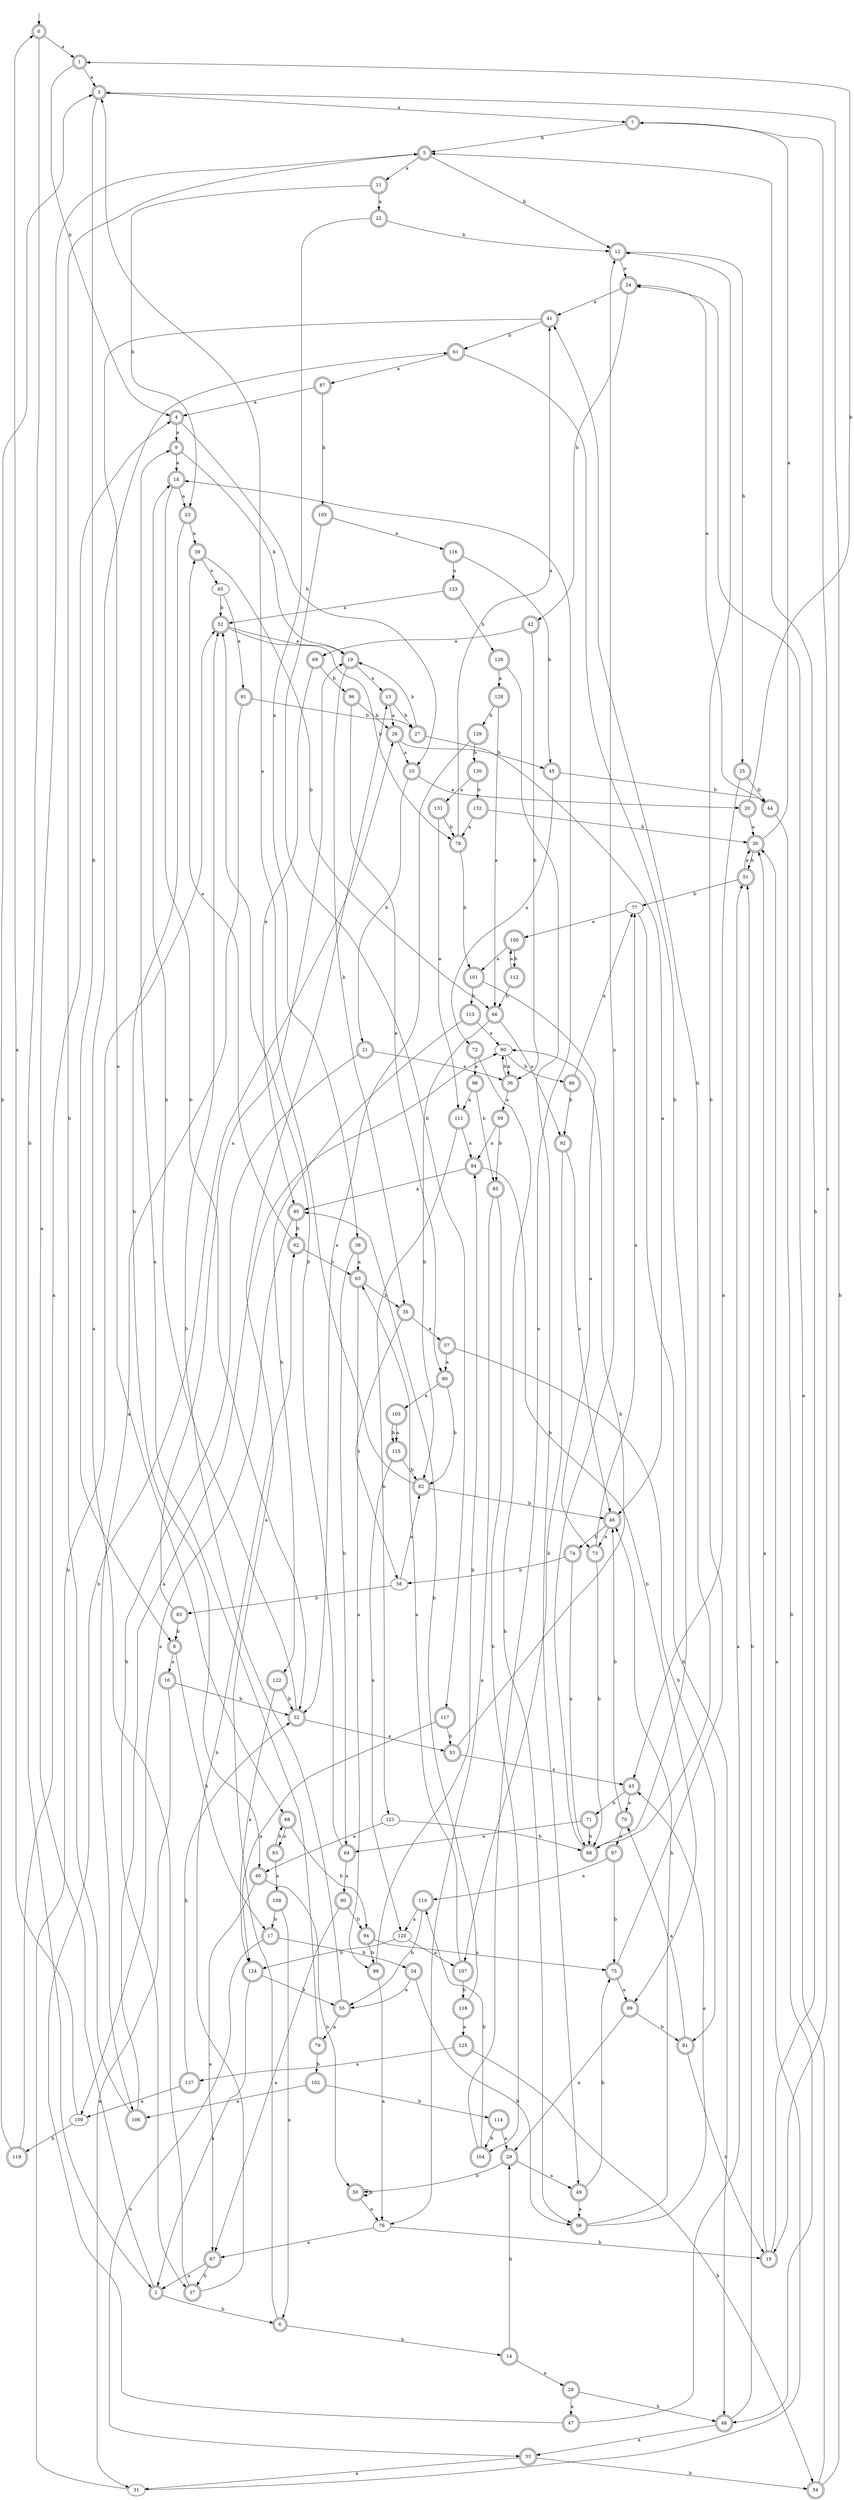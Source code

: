 digraph RandomDFA {
  __start0 [label="", shape=none];
  __start0 -> 0 [label=""];
  0 [shape=circle] [shape=doublecircle]
  0 -> 1 [label="a"]
  0 -> 2 [label="b"]
  1 [shape=doublecircle]
  1 -> 3 [label="a"]
  1 -> 4 [label="b"]
  2 [shape=doublecircle]
  2 -> 5 [label="a"]
  2 -> 6 [label="b"]
  3 [shape=doublecircle]
  3 -> 7 [label="a"]
  3 -> 8 [label="b"]
  4 [shape=doublecircle]
  4 -> 9 [label="a"]
  4 -> 10 [label="b"]
  5 [shape=doublecircle]
  5 -> 11 [label="a"]
  5 -> 12 [label="b"]
  6 [shape=doublecircle]
  6 -> 13 [label="a"]
  6 -> 14 [label="b"]
  7 [shape=doublecircle]
  7 -> 15 [label="a"]
  7 -> 5 [label="b"]
  8 [shape=doublecircle]
  8 -> 16 [label="a"]
  8 -> 17 [label="b"]
  9 [shape=doublecircle]
  9 -> 18 [label="a"]
  9 -> 19 [label="b"]
  10 [shape=doublecircle]
  10 -> 20 [label="a"]
  10 -> 21 [label="b"]
  11 [shape=doublecircle]
  11 -> 22 [label="a"]
  11 -> 23 [label="b"]
  12 [shape=doublecircle]
  12 -> 24 [label="a"]
  12 -> 25 [label="b"]
  13 [shape=doublecircle]
  13 -> 26 [label="a"]
  13 -> 27 [label="b"]
  14 [shape=doublecircle]
  14 -> 28 [label="a"]
  14 -> 29 [label="b"]
  15 [shape=doublecircle]
  15 -> 30 [label="a"]
  15 -> 5 [label="b"]
  16 [shape=doublecircle]
  16 -> 31 [label="a"]
  16 -> 32 [label="b"]
  17 [shape=doublecircle]
  17 -> 33 [label="a"]
  17 -> 34 [label="b"]
  18 [shape=doublecircle]
  18 -> 23 [label="a"]
  18 -> 32 [label="b"]
  19 [shape=doublecircle]
  19 -> 13 [label="a"]
  19 -> 35 [label="b"]
  20 [shape=doublecircle]
  20 -> 30 [label="a"]
  20 -> 1 [label="b"]
  21 [shape=doublecircle]
  21 -> 36 [label="a"]
  21 -> 37 [label="b"]
  22 [shape=doublecircle]
  22 -> 38 [label="a"]
  22 -> 12 [label="b"]
  23 [shape=doublecircle]
  23 -> 39 [label="a"]
  23 -> 40 [label="b"]
  24 [shape=doublecircle]
  24 -> 41 [label="a"]
  24 -> 42 [label="b"]
  25 [shape=doublecircle]
  25 -> 43 [label="a"]
  25 -> 44 [label="b"]
  26 [shape=doublecircle]
  26 -> 10 [label="a"]
  26 -> 45 [label="b"]
  27 [shape=doublecircle]
  27 -> 46 [label="a"]
  27 -> 19 [label="b"]
  28 [shape=doublecircle]
  28 -> 47 [label="a"]
  28 -> 48 [label="b"]
  29 [shape=doublecircle]
  29 -> 49 [label="a"]
  29 -> 50 [label="b"]
  30 [shape=doublecircle]
  30 -> 7 [label="a"]
  30 -> 51 [label="b"]
  31
  31 -> 30 [label="a"]
  31 -> 52 [label="b"]
  32 [shape=doublecircle]
  32 -> 53 [label="a"]
  32 -> 18 [label="b"]
  33 [shape=doublecircle]
  33 -> 31 [label="a"]
  33 -> 54 [label="b"]
  34 [shape=doublecircle]
  34 -> 55 [label="a"]
  34 -> 56 [label="b"]
  35 [shape=doublecircle]
  35 -> 57 [label="a"]
  35 -> 58 [label="b"]
  36 [shape=doublecircle]
  36 -> 59 [label="a"]
  36 -> 60 [label="b"]
  37 [shape=doublecircle]
  37 -> 61 [label="a"]
  37 -> 62 [label="b"]
  38 [shape=doublecircle]
  38 -> 63 [label="a"]
  38 -> 64 [label="b"]
  39 [shape=doublecircle]
  39 -> 65 [label="a"]
  39 -> 66 [label="b"]
  40 [shape=doublecircle]
  40 -> 67 [label="a"]
  40 -> 50 [label="b"]
  41 [shape=doublecircle]
  41 -> 68 [label="a"]
  41 -> 61 [label="b"]
  42 [shape=doublecircle]
  42 -> 69 [label="a"]
  42 -> 36 [label="b"]
  43 [shape=doublecircle]
  43 -> 70 [label="a"]
  43 -> 71 [label="b"]
  44 [shape=doublecircle]
  44 -> 24 [label="a"]
  44 -> 48 [label="b"]
  45 [shape=doublecircle]
  45 -> 72 [label="a"]
  45 -> 44 [label="b"]
  46 [shape=doublecircle]
  46 -> 73 [label="a"]
  46 -> 74 [label="b"]
  47 [shape=doublecircle]
  47 -> 51 [label="a"]
  47 -> 26 [label="b"]
  48 [shape=doublecircle]
  48 -> 33 [label="a"]
  48 -> 51 [label="b"]
  49 [shape=doublecircle]
  49 -> 56 [label="a"]
  49 -> 75 [label="b"]
  50 [shape=doublecircle]
  50 -> 76 [label="a"]
  50 -> 50 [label="b"]
  51 [shape=doublecircle]
  51 -> 30 [label="a"]
  51 -> 77 [label="b"]
  52 [shape=doublecircle]
  52 -> 19 [label="a"]
  52 -> 78 [label="b"]
  53 [shape=doublecircle]
  53 -> 43 [label="a"]
  53 -> 60 [label="b"]
  54 [shape=doublecircle]
  54 -> 24 [label="a"]
  54 -> 3 [label="b"]
  55 [shape=doublecircle]
  55 -> 79 [label="a"]
  55 -> 52 [label="b"]
  56 [shape=doublecircle]
  56 -> 43 [label="a"]
  56 -> 46 [label="b"]
  57 [shape=doublecircle]
  57 -> 80 [label="a"]
  57 -> 81 [label="b"]
  58
  58 -> 82 [label="a"]
  58 -> 83 [label="b"]
  59 [shape=doublecircle]
  59 -> 84 [label="a"]
  59 -> 85 [label="b"]
  60
  60 -> 36 [label="a"]
  60 -> 86 [label="b"]
  61 [shape=doublecircle]
  61 -> 87 [label="a"]
  61 -> 88 [label="b"]
  62 [shape=doublecircle]
  62 -> 39 [label="a"]
  62 -> 63 [label="b"]
  63 [shape=doublecircle]
  63 -> 89 [label="a"]
  63 -> 35 [label="b"]
  64 [shape=doublecircle]
  64 -> 90 [label="a"]
  64 -> 52 [label="b"]
  65
  65 -> 91 [label="a"]
  65 -> 52 [label="b"]
  66 [shape=doublecircle]
  66 -> 92 [label="a"]
  66 -> 82 [label="b"]
  67 [shape=doublecircle]
  67 -> 2 [label="a"]
  67 -> 37 [label="b"]
  68 [shape=doublecircle]
  68 -> 93 [label="a"]
  68 -> 94 [label="b"]
  69 [shape=doublecircle]
  69 -> 95 [label="a"]
  69 -> 96 [label="b"]
  70 [shape=doublecircle]
  70 -> 97 [label="a"]
  70 -> 46 [label="b"]
  71 [shape=doublecircle]
  71 -> 64 [label="a"]
  71 -> 88 [label="b"]
  72 [shape=doublecircle]
  72 -> 98 [label="a"]
  72 -> 56 [label="b"]
  73 [shape=doublecircle]
  73 -> 77 [label="a"]
  73 -> 88 [label="b"]
  74 [shape=doublecircle]
  74 -> 88 [label="a"]
  74 -> 58 [label="b"]
  75 [shape=doublecircle]
  75 -> 99 [label="a"]
  75 -> 12 [label="b"]
  76
  76 -> 67 [label="a"]
  76 -> 15 [label="b"]
  77
  77 -> 100 [label="a"]
  77 -> 48 [label="b"]
  78 [shape=doublecircle]
  78 -> 41 [label="a"]
  78 -> 101 [label="b"]
  79 [shape=doublecircle]
  79 -> 9 [label="a"]
  79 -> 102 [label="b"]
  80 [shape=doublecircle]
  80 -> 103 [label="a"]
  80 -> 82 [label="b"]
  81 [shape=doublecircle]
  81 -> 70 [label="a"]
  81 -> 15 [label="b"]
  82 [shape=doublecircle]
  82 -> 3 [label="a"]
  82 -> 46 [label="b"]
  83 [shape=doublecircle]
  83 -> 19 [label="a"]
  83 -> 8 [label="b"]
  84 [shape=doublecircle]
  84 -> 95 [label="a"]
  84 -> 99 [label="b"]
  85 [shape=doublecircle]
  85 -> 76 [label="a"]
  85 -> 104 [label="b"]
  86 [shape=doublecircle]
  86 -> 77 [label="a"]
  86 -> 92 [label="b"]
  87 [shape=doublecircle]
  87 -> 4 [label="a"]
  87 -> 105 [label="b"]
  88 [shape=doublecircle]
  88 -> 12 [label="a"]
  88 -> 41 [label="b"]
  89 [shape=doublecircle]
  89 -> 76 [label="a"]
  89 -> 84 [label="b"]
  90 [shape=doublecircle]
  90 -> 67 [label="a"]
  90 -> 94 [label="b"]
  91 [shape=doublecircle]
  91 -> 106 [label="a"]
  91 -> 27 [label="b"]
  92 [shape=doublecircle]
  92 -> 46 [label="a"]
  92 -> 107 [label="b"]
  93 [shape=doublecircle]
  93 -> 108 [label="a"]
  93 -> 68 [label="b"]
  94 [shape=doublecircle]
  94 -> 75 [label="a"]
  94 -> 89 [label="b"]
  95 [shape=doublecircle]
  95 -> 109 [label="a"]
  95 -> 62 [label="b"]
  96 [shape=doublecircle]
  96 -> 80 [label="a"]
  96 -> 26 [label="b"]
  97 [shape=doublecircle]
  97 -> 110 [label="a"]
  97 -> 75 [label="b"]
  98 [shape=doublecircle]
  98 -> 111 [label="a"]
  98 -> 85 [label="b"]
  99 [shape=doublecircle]
  99 -> 29 [label="a"]
  99 -> 81 [label="b"]
  100 [shape=doublecircle]
  100 -> 101 [label="a"]
  100 -> 112 [label="b"]
  101 [shape=doublecircle]
  101 -> 73 [label="a"]
  101 -> 113 [label="b"]
  102 [shape=doublecircle]
  102 -> 106 [label="a"]
  102 -> 114 [label="b"]
  103 [shape=doublecircle]
  103 -> 115 [label="a"]
  103 -> 115 [label="b"]
  104 [shape=doublecircle]
  104 -> 18 [label="a"]
  104 -> 110 [label="b"]
  105 [shape=doublecircle]
  105 -> 116 [label="a"]
  105 -> 117 [label="b"]
  106 [shape=doublecircle]
  106 -> 60 [label="a"]
  106 -> 5 [label="b"]
  107 [shape=doublecircle]
  107 -> 63 [label="a"]
  107 -> 118 [label="b"]
  108 [shape=doublecircle]
  108 -> 6 [label="a"]
  108 -> 17 [label="b"]
  109
  109 -> 0 [label="a"]
  109 -> 119 [label="b"]
  110 [shape=doublecircle]
  110 -> 120 [label="a"]
  110 -> 55 [label="b"]
  111 [shape=doublecircle]
  111 -> 84 [label="a"]
  111 -> 121 [label="b"]
  112 [shape=doublecircle]
  112 -> 100 [label="a"]
  112 -> 66 [label="b"]
  113 [shape=doublecircle]
  113 -> 60 [label="a"]
  113 -> 122 [label="b"]
  114 [shape=doublecircle]
  114 -> 29 [label="a"]
  114 -> 104 [label="b"]
  115 [shape=doublecircle]
  115 -> 120 [label="a"]
  115 -> 82 [label="b"]
  116 [shape=doublecircle]
  116 -> 123 [label="a"]
  116 -> 45 [label="b"]
  117 [shape=doublecircle]
  117 -> 124 [label="a"]
  117 -> 53 [label="b"]
  118 [shape=doublecircle]
  118 -> 125 [label="a"]
  118 -> 95 [label="b"]
  119 [shape=doublecircle]
  119 -> 4 [label="a"]
  119 -> 3 [label="b"]
  120
  120 -> 107 [label="a"]
  120 -> 124 [label="b"]
  121
  121 -> 40 [label="a"]
  121 -> 88 [label="b"]
  122 [shape=doublecircle]
  122 -> 124 [label="a"]
  122 -> 32 [label="b"]
  123 [shape=doublecircle]
  123 -> 52 [label="a"]
  123 -> 126 [label="b"]
  124 [shape=doublecircle]
  124 -> 2 [label="a"]
  124 -> 55 [label="b"]
  125 [shape=doublecircle]
  125 -> 127 [label="a"]
  125 -> 54 [label="b"]
  126 [shape=doublecircle]
  126 -> 128 [label="a"]
  126 -> 49 [label="b"]
  127 [shape=doublecircle]
  127 -> 109 [label="a"]
  127 -> 32 [label="b"]
  128 [shape=doublecircle]
  128 -> 66 [label="a"]
  128 -> 129 [label="b"]
  129 [shape=doublecircle]
  129 -> 32 [label="a"]
  129 -> 130 [label="b"]
  130 [shape=doublecircle]
  130 -> 131 [label="a"]
  130 -> 132 [label="b"]
  131 [shape=doublecircle]
  131 -> 111 [label="a"]
  131 -> 78 [label="b"]
  132 [shape=doublecircle]
  132 -> 78 [label="a"]
  132 -> 30 [label="b"]
}
